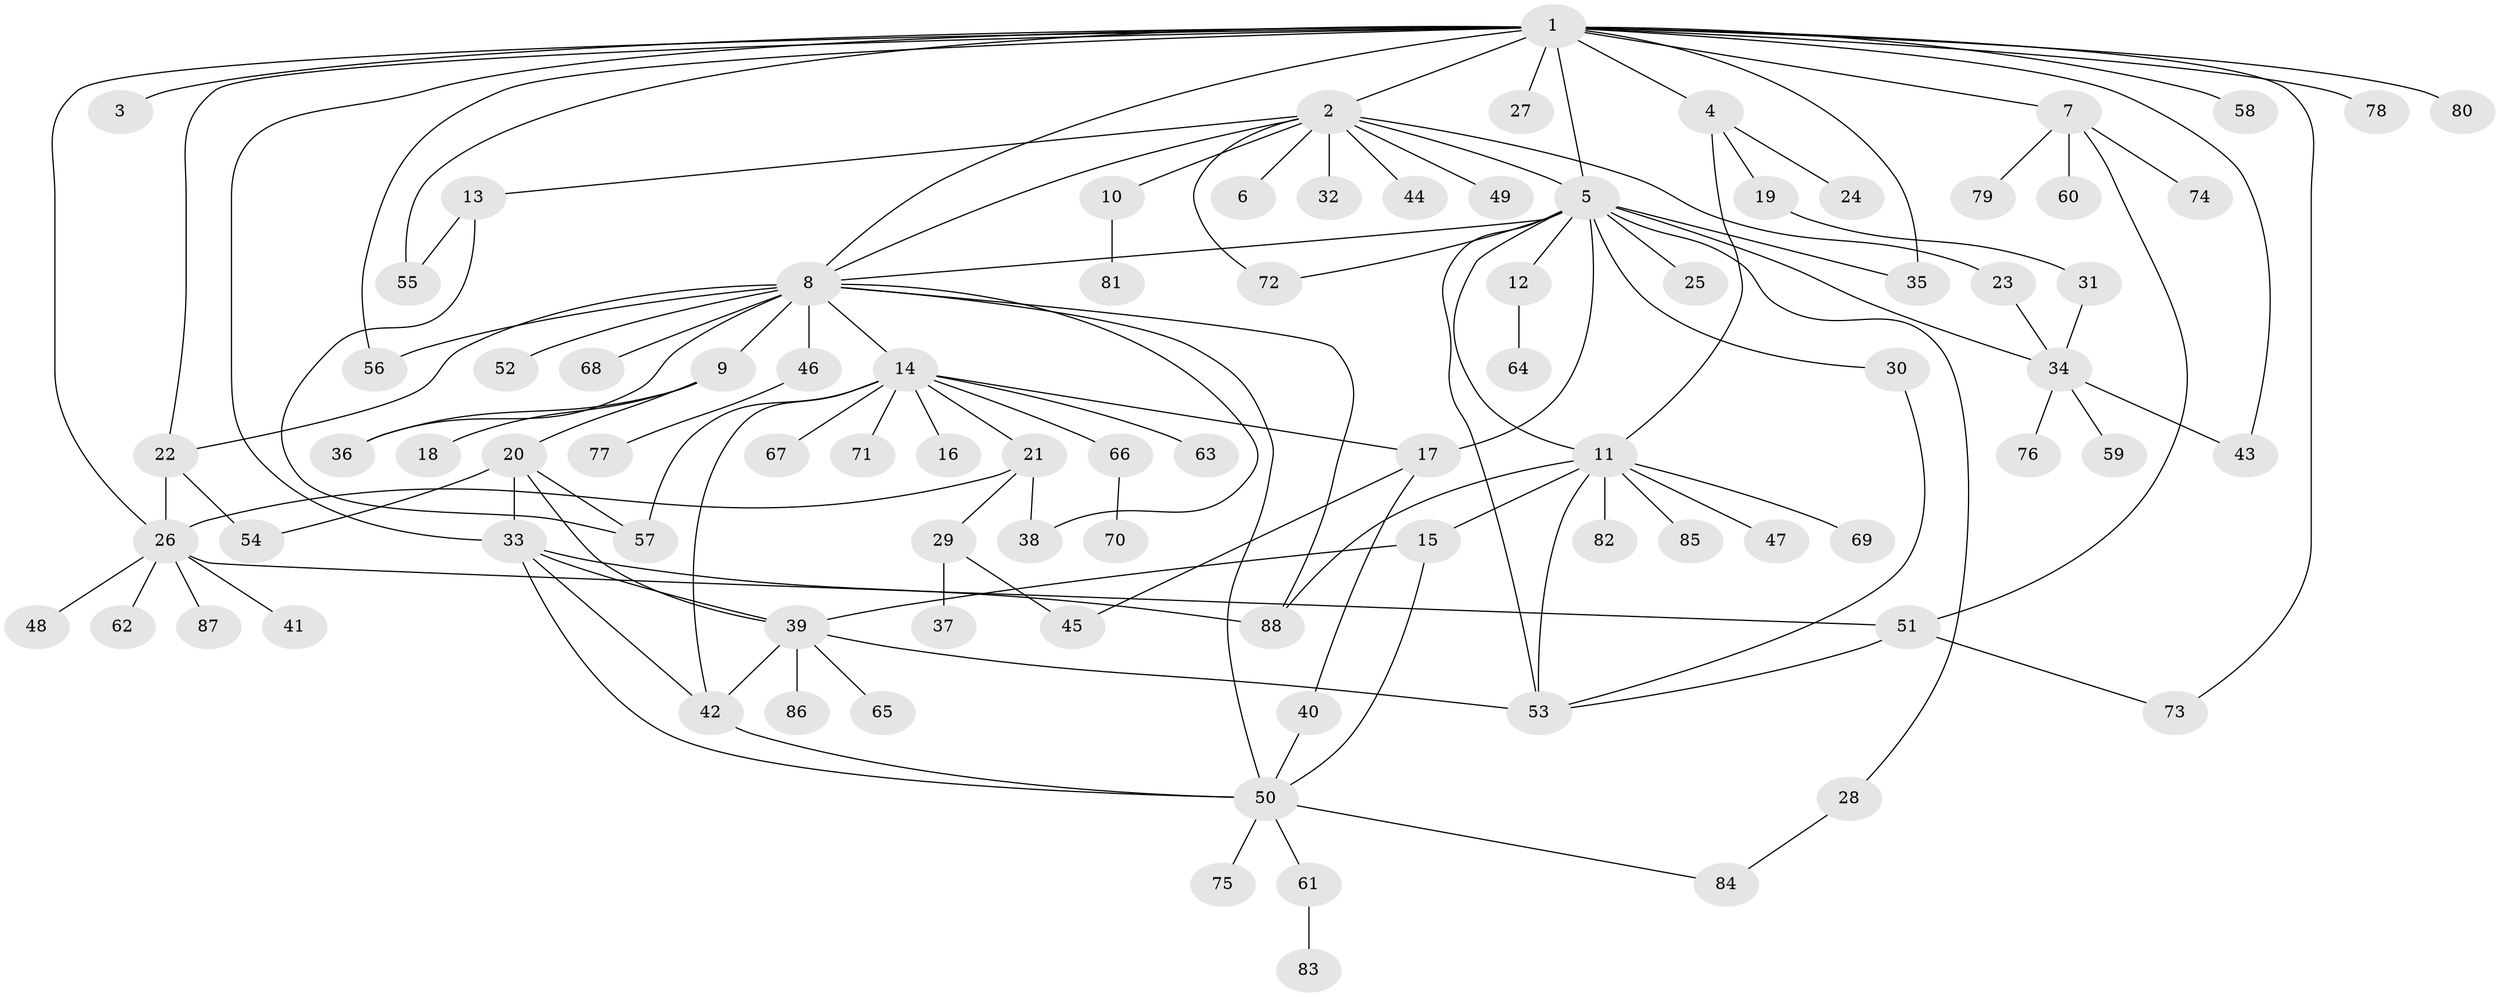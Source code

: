 // original degree distribution, {21: 0.008, 12: 0.008, 2: 0.288, 5: 0.04, 14: 0.008, 1: 0.456, 6: 0.024, 17: 0.008, 10: 0.008, 3: 0.096, 11: 0.008, 4: 0.016, 9: 0.016, 7: 0.008, 8: 0.008}
// Generated by graph-tools (version 1.1) at 2025/50/03/04/25 22:50:25]
// undirected, 88 vertices, 126 edges
graph export_dot {
  node [color=gray90,style=filled];
  1;
  2;
  3;
  4;
  5;
  6;
  7;
  8;
  9;
  10;
  11;
  12;
  13;
  14;
  15;
  16;
  17;
  18;
  19;
  20;
  21;
  22;
  23;
  24;
  25;
  26;
  27;
  28;
  29;
  30;
  31;
  32;
  33;
  34;
  35;
  36;
  37;
  38;
  39;
  40;
  41;
  42;
  43;
  44;
  45;
  46;
  47;
  48;
  49;
  50;
  51;
  52;
  53;
  54;
  55;
  56;
  57;
  58;
  59;
  60;
  61;
  62;
  63;
  64;
  65;
  66;
  67;
  68;
  69;
  70;
  71;
  72;
  73;
  74;
  75;
  76;
  77;
  78;
  79;
  80;
  81;
  82;
  83;
  84;
  85;
  86;
  87;
  88;
  1 -- 2 [weight=1.0];
  1 -- 3 [weight=1.0];
  1 -- 4 [weight=1.0];
  1 -- 5 [weight=1.0];
  1 -- 7 [weight=1.0];
  1 -- 8 [weight=1.0];
  1 -- 22 [weight=1.0];
  1 -- 26 [weight=1.0];
  1 -- 27 [weight=1.0];
  1 -- 33 [weight=1.0];
  1 -- 35 [weight=1.0];
  1 -- 43 [weight=1.0];
  1 -- 55 [weight=1.0];
  1 -- 56 [weight=1.0];
  1 -- 58 [weight=1.0];
  1 -- 73 [weight=1.0];
  1 -- 78 [weight=1.0];
  1 -- 80 [weight=1.0];
  2 -- 5 [weight=1.0];
  2 -- 6 [weight=1.0];
  2 -- 8 [weight=1.0];
  2 -- 10 [weight=1.0];
  2 -- 13 [weight=1.0];
  2 -- 23 [weight=1.0];
  2 -- 32 [weight=1.0];
  2 -- 44 [weight=1.0];
  2 -- 49 [weight=1.0];
  2 -- 72 [weight=1.0];
  4 -- 11 [weight=1.0];
  4 -- 19 [weight=1.0];
  4 -- 24 [weight=1.0];
  5 -- 8 [weight=1.0];
  5 -- 11 [weight=1.0];
  5 -- 12 [weight=1.0];
  5 -- 17 [weight=1.0];
  5 -- 25 [weight=1.0];
  5 -- 28 [weight=1.0];
  5 -- 30 [weight=1.0];
  5 -- 34 [weight=1.0];
  5 -- 35 [weight=1.0];
  5 -- 53 [weight=1.0];
  5 -- 72 [weight=1.0];
  7 -- 51 [weight=1.0];
  7 -- 60 [weight=1.0];
  7 -- 74 [weight=1.0];
  7 -- 79 [weight=1.0];
  8 -- 9 [weight=1.0];
  8 -- 14 [weight=1.0];
  8 -- 22 [weight=1.0];
  8 -- 36 [weight=1.0];
  8 -- 38 [weight=1.0];
  8 -- 46 [weight=1.0];
  8 -- 50 [weight=1.0];
  8 -- 52 [weight=1.0];
  8 -- 56 [weight=2.0];
  8 -- 68 [weight=1.0];
  8 -- 88 [weight=1.0];
  9 -- 18 [weight=1.0];
  9 -- 20 [weight=1.0];
  9 -- 36 [weight=1.0];
  10 -- 81 [weight=1.0];
  11 -- 15 [weight=1.0];
  11 -- 47 [weight=1.0];
  11 -- 53 [weight=1.0];
  11 -- 69 [weight=1.0];
  11 -- 82 [weight=1.0];
  11 -- 85 [weight=1.0];
  11 -- 88 [weight=1.0];
  12 -- 64 [weight=1.0];
  13 -- 55 [weight=1.0];
  13 -- 57 [weight=1.0];
  14 -- 16 [weight=1.0];
  14 -- 17 [weight=1.0];
  14 -- 21 [weight=1.0];
  14 -- 42 [weight=1.0];
  14 -- 57 [weight=1.0];
  14 -- 63 [weight=1.0];
  14 -- 66 [weight=1.0];
  14 -- 67 [weight=1.0];
  14 -- 71 [weight=1.0];
  15 -- 39 [weight=1.0];
  15 -- 50 [weight=1.0];
  17 -- 40 [weight=1.0];
  17 -- 45 [weight=1.0];
  19 -- 31 [weight=1.0];
  20 -- 33 [weight=1.0];
  20 -- 39 [weight=1.0];
  20 -- 54 [weight=1.0];
  20 -- 57 [weight=1.0];
  21 -- 26 [weight=1.0];
  21 -- 29 [weight=1.0];
  21 -- 38 [weight=1.0];
  22 -- 26 [weight=1.0];
  22 -- 54 [weight=2.0];
  23 -- 34 [weight=1.0];
  26 -- 41 [weight=1.0];
  26 -- 48 [weight=1.0];
  26 -- 51 [weight=1.0];
  26 -- 62 [weight=1.0];
  26 -- 87 [weight=1.0];
  28 -- 84 [weight=1.0];
  29 -- 37 [weight=1.0];
  29 -- 45 [weight=1.0];
  30 -- 53 [weight=1.0];
  31 -- 34 [weight=1.0];
  33 -- 39 [weight=1.0];
  33 -- 42 [weight=1.0];
  33 -- 50 [weight=1.0];
  33 -- 88 [weight=1.0];
  34 -- 43 [weight=1.0];
  34 -- 59 [weight=1.0];
  34 -- 76 [weight=1.0];
  39 -- 42 [weight=1.0];
  39 -- 53 [weight=1.0];
  39 -- 65 [weight=1.0];
  39 -- 86 [weight=1.0];
  40 -- 50 [weight=1.0];
  42 -- 50 [weight=1.0];
  46 -- 77 [weight=1.0];
  50 -- 61 [weight=1.0];
  50 -- 75 [weight=1.0];
  50 -- 84 [weight=1.0];
  51 -- 53 [weight=1.0];
  51 -- 73 [weight=1.0];
  61 -- 83 [weight=1.0];
  66 -- 70 [weight=1.0];
}
